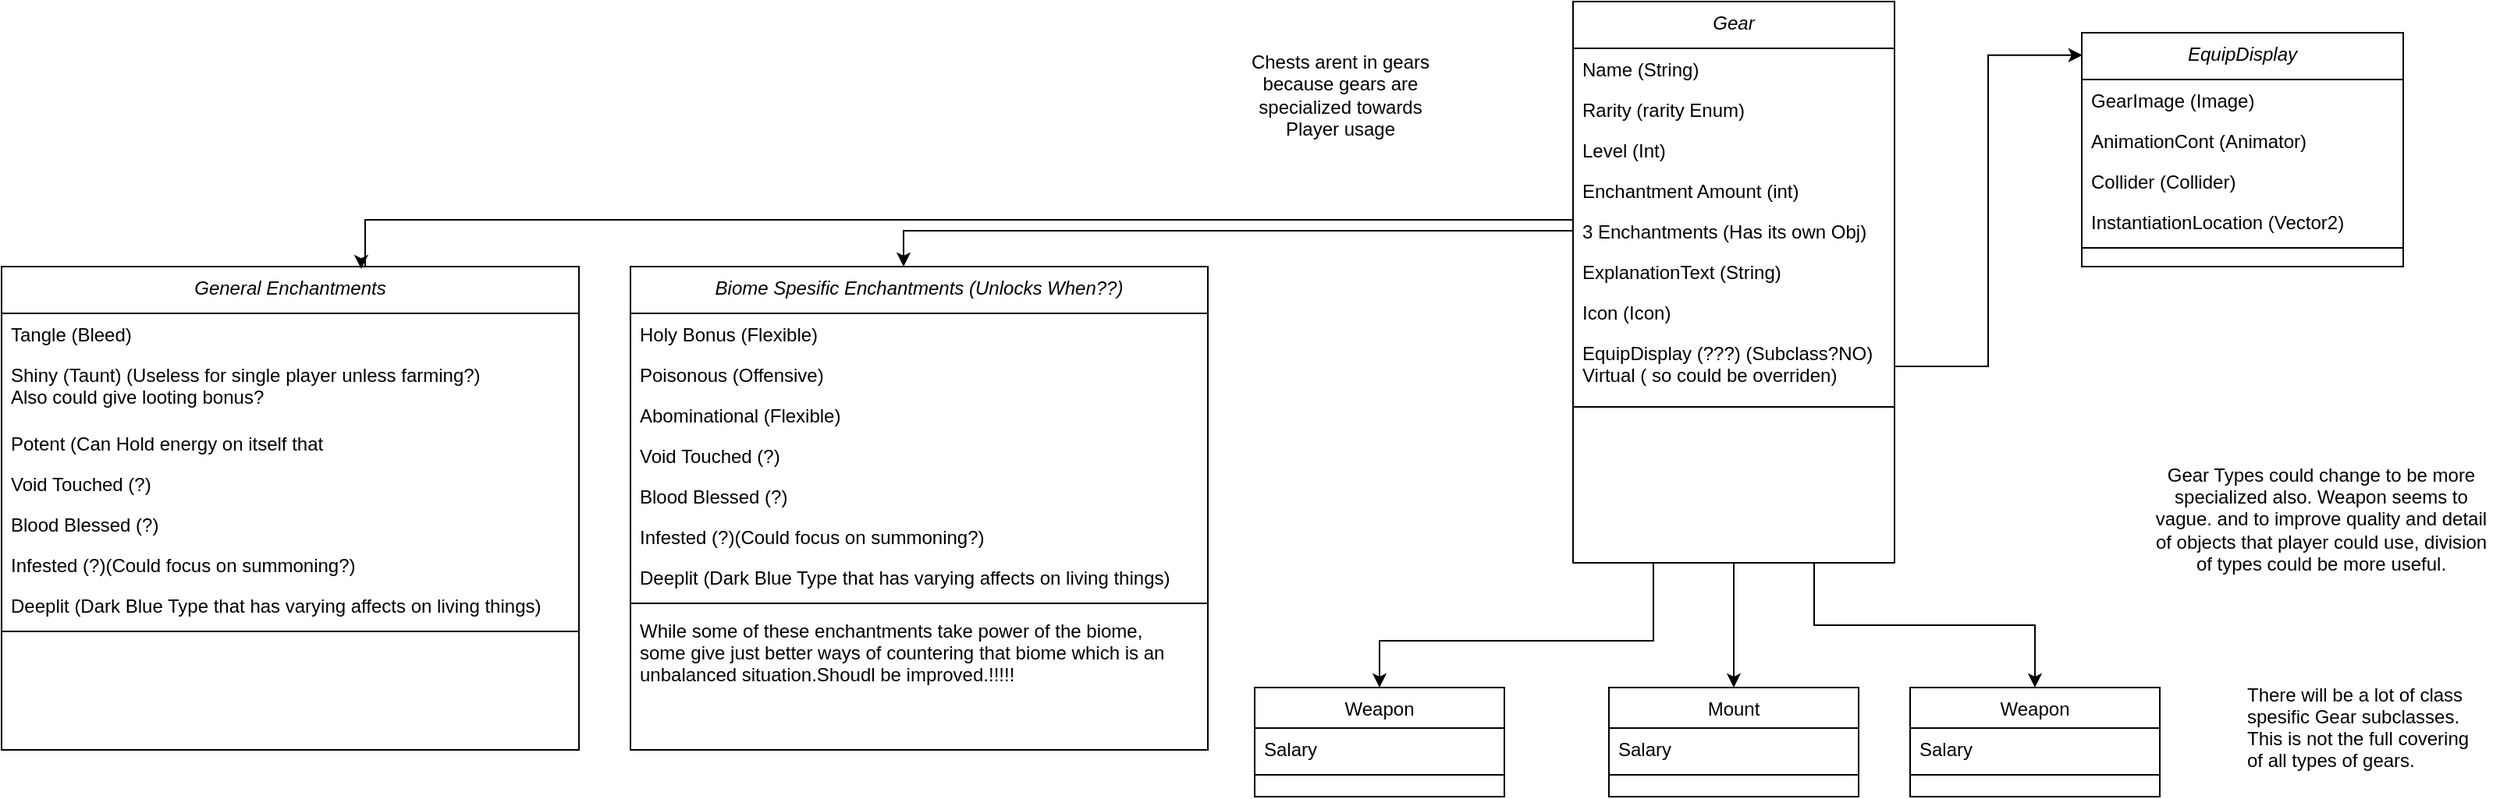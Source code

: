 <mxfile version="20.2.7" type="device"><diagram id="C5RBs43oDa-KdzZeNtuy" name="Page-1"><mxGraphModel dx="1876" dy="896" grid="1" gridSize="10" guides="1" tooltips="1" connect="1" arrows="1" fold="1" page="1" pageScale="1" pageWidth="827" pageHeight="1169" math="0" shadow="0"><root><mxCell id="WIyWlLk6GJQsqaUBKTNV-0"/><mxCell id="WIyWlLk6GJQsqaUBKTNV-1" parent="WIyWlLk6GJQsqaUBKTNV-0"/><mxCell id="VL831ayojsK7lR_ujdwO-0" style="edgeStyle=orthogonalEdgeStyle;rounded=0;orthogonalLoop=1;jettySize=auto;html=1;entryX=0.5;entryY=0;entryDx=0;entryDy=0;exitX=0.25;exitY=1;exitDx=0;exitDy=0;" parent="WIyWlLk6GJQsqaUBKTNV-1" source="zkfFHV4jXpPFQw0GAbJ--0" target="zkfFHV4jXpPFQw0GAbJ--13" edge="1"><mxGeometry relative="1" as="geometry"><Array as="points"><mxPoint x="276" y="430"/><mxPoint x="100" y="430"/></Array></mxGeometry></mxCell><mxCell id="VL831ayojsK7lR_ujdwO-4" style="edgeStyle=orthogonalEdgeStyle;rounded=0;orthogonalLoop=1;jettySize=auto;html=1;exitX=0.5;exitY=1;exitDx=0;exitDy=0;" parent="WIyWlLk6GJQsqaUBKTNV-1" source="zkfFHV4jXpPFQw0GAbJ--0" target="VL831ayojsK7lR_ujdwO-1" edge="1"><mxGeometry relative="1" as="geometry"/></mxCell><mxCell id="VL831ayojsK7lR_ujdwO-8" style="edgeStyle=orthogonalEdgeStyle;rounded=0;orthogonalLoop=1;jettySize=auto;html=1;exitX=0.75;exitY=1;exitDx=0;exitDy=0;entryX=0.5;entryY=0;entryDx=0;entryDy=0;" parent="WIyWlLk6GJQsqaUBKTNV-1" source="zkfFHV4jXpPFQw0GAbJ--0" target="VL831ayojsK7lR_ujdwO-5" edge="1"><mxGeometry relative="1" as="geometry"/></mxCell><object label="Gear&#10;" Gear="Gear" id="zkfFHV4jXpPFQw0GAbJ--0"><mxCell style="swimlane;fontStyle=2;align=center;verticalAlign=top;childLayout=stackLayout;horizontal=1;startSize=30;horizontalStack=0;resizeParent=1;resizeLast=0;collapsible=1;marginBottom=0;rounded=0;shadow=0;strokeWidth=1;strokeColor=default;" parent="WIyWlLk6GJQsqaUBKTNV-1" vertex="1"><mxGeometry x="224" y="20" width="206" height="360" as="geometry"><mxRectangle x="224" y="20" width="160" height="26" as="alternateBounds"/></mxGeometry></mxCell></object><mxCell id="zkfFHV4jXpPFQw0GAbJ--1" value="Name (String)" style="text;align=left;verticalAlign=top;spacingLeft=4;spacingRight=4;overflow=hidden;rotatable=0;points=[[0,0.5],[1,0.5]];portConstraint=eastwest;" parent="zkfFHV4jXpPFQw0GAbJ--0" vertex="1"><mxGeometry y="30" width="206" height="26" as="geometry"/></mxCell><mxCell id="zkfFHV4jXpPFQw0GAbJ--2" value="Rarity (rarity Enum)" style="text;align=left;verticalAlign=top;spacingLeft=4;spacingRight=4;overflow=hidden;rotatable=0;points=[[0,0.5],[1,0.5]];portConstraint=eastwest;rounded=0;shadow=0;html=0;" parent="zkfFHV4jXpPFQw0GAbJ--0" vertex="1"><mxGeometry y="56" width="206" height="26" as="geometry"/></mxCell><mxCell id="zkfFHV4jXpPFQw0GAbJ--3" value="Level (Int)&#10;" style="text;align=left;verticalAlign=top;spacingLeft=4;spacingRight=4;overflow=hidden;rotatable=0;points=[[0,0.5],[1,0.5]];portConstraint=eastwest;rounded=0;shadow=0;html=0;" parent="zkfFHV4jXpPFQw0GAbJ--0" vertex="1"><mxGeometry y="82" width="206" height="26" as="geometry"/></mxCell><mxCell id="bv85904IFBHZVtBtFEGu-0" value="Enchantment Amount (int)" style="text;align=left;verticalAlign=top;spacingLeft=4;spacingRight=4;overflow=hidden;rotatable=0;points=[[0,0.5],[1,0.5]];portConstraint=eastwest;" parent="zkfFHV4jXpPFQw0GAbJ--0" vertex="1"><mxGeometry y="108" width="206" height="26" as="geometry"/></mxCell><mxCell id="zkfFHV4jXpPFQw0GAbJ--5" value="3 Enchantments (Has its own Obj)" style="text;align=left;verticalAlign=top;spacingLeft=4;spacingRight=4;overflow=hidden;rotatable=0;points=[[0,0.5],[1,0.5]];portConstraint=eastwest;" parent="zkfFHV4jXpPFQw0GAbJ--0" vertex="1"><mxGeometry y="134" width="206" height="26" as="geometry"/></mxCell><mxCell id="AMGjMc515zArCma9FNMv-1" value="ExplanationText (String)&#10;" style="text;align=left;verticalAlign=top;spacingLeft=4;spacingRight=4;overflow=hidden;rotatable=0;points=[[0,0.5],[1,0.5]];portConstraint=eastwest;" parent="zkfFHV4jXpPFQw0GAbJ--0" vertex="1"><mxGeometry y="160" width="206" height="26" as="geometry"/></mxCell><mxCell id="AMGjMc515zArCma9FNMv-3" value="Icon (Icon)" style="text;align=left;verticalAlign=top;spacingLeft=4;spacingRight=4;overflow=hidden;rotatable=0;points=[[0,0.5],[1,0.5]];portConstraint=eastwest;" parent="zkfFHV4jXpPFQw0GAbJ--0" vertex="1"><mxGeometry y="186" width="206" height="26" as="geometry"/></mxCell><mxCell id="AMGjMc515zArCma9FNMv-4" value="EquipDisplay (???) (Subclass?NO)&#10;Virtual ( so could be overriden)&#10;" style="text;align=left;verticalAlign=top;spacingLeft=4;spacingRight=4;overflow=hidden;rotatable=0;points=[[0,0.5],[1,0.5]];portConstraint=eastwest;" parent="zkfFHV4jXpPFQw0GAbJ--0" vertex="1"><mxGeometry y="212" width="206" height="44" as="geometry"/></mxCell><mxCell id="zkfFHV4jXpPFQw0GAbJ--4" value="" style="line;html=1;strokeWidth=1;align=left;verticalAlign=middle;spacingTop=-1;spacingLeft=3;spacingRight=3;rotatable=0;labelPosition=right;points=[];portConstraint=eastwest;" parent="zkfFHV4jXpPFQw0GAbJ--0" vertex="1"><mxGeometry y="256" width="206" height="8" as="geometry"/></mxCell><mxCell id="zkfFHV4jXpPFQw0GAbJ--13" value="Weapon" style="swimlane;fontStyle=0;align=center;verticalAlign=top;childLayout=stackLayout;horizontal=1;startSize=26;horizontalStack=0;resizeParent=1;resizeLast=0;collapsible=1;marginBottom=0;rounded=0;shadow=0;strokeWidth=1;" parent="WIyWlLk6GJQsqaUBKTNV-1" vertex="1"><mxGeometry x="20" y="460" width="160" height="70" as="geometry"><mxRectangle x="340" y="380" width="170" height="26" as="alternateBounds"/></mxGeometry></mxCell><mxCell id="zkfFHV4jXpPFQw0GAbJ--14" value="Salary" style="text;align=left;verticalAlign=top;spacingLeft=4;spacingRight=4;overflow=hidden;rotatable=0;points=[[0,0.5],[1,0.5]];portConstraint=eastwest;" parent="zkfFHV4jXpPFQw0GAbJ--13" vertex="1"><mxGeometry y="26" width="160" height="26" as="geometry"/></mxCell><mxCell id="zkfFHV4jXpPFQw0GAbJ--15" value="" style="line;html=1;strokeWidth=1;align=left;verticalAlign=middle;spacingTop=-1;spacingLeft=3;spacingRight=3;rotatable=0;labelPosition=right;points=[];portConstraint=eastwest;" parent="zkfFHV4jXpPFQw0GAbJ--13" vertex="1"><mxGeometry y="52" width="160" height="8" as="geometry"/></mxCell><mxCell id="AMGjMc515zArCma9FNMv-5" style="edgeStyle=orthogonalEdgeStyle;rounded=0;orthogonalLoop=1;jettySize=auto;html=1;entryX=0.002;entryY=0.096;entryDx=0;entryDy=0;entryPerimeter=0;" parent="WIyWlLk6GJQsqaUBKTNV-1" source="AMGjMc515zArCma9FNMv-4" target="AMGjMc515zArCma9FNMv-10" edge="1"><mxGeometry relative="1" as="geometry"><mxPoint x="540" y="219" as="targetPoint"/></mxGeometry></mxCell><object label="EquipDisplay&#10;" Gear="Gear" id="AMGjMc515zArCma9FNMv-10"><mxCell style="swimlane;fontStyle=2;align=center;verticalAlign=top;childLayout=stackLayout;horizontal=1;startSize=30;horizontalStack=0;resizeParent=1;resizeLast=0;collapsible=1;marginBottom=0;rounded=0;shadow=0;strokeWidth=1;strokeColor=default;" parent="WIyWlLk6GJQsqaUBKTNV-1" vertex="1"><mxGeometry x="550" y="40" width="206" height="150" as="geometry"><mxRectangle x="224" y="20" width="160" height="26" as="alternateBounds"/></mxGeometry></mxCell></object><mxCell id="AMGjMc515zArCma9FNMv-11" value="GearImage (Image)" style="text;align=left;verticalAlign=top;spacingLeft=4;spacingRight=4;overflow=hidden;rotatable=0;points=[[0,0.5],[1,0.5]];portConstraint=eastwest;" parent="AMGjMc515zArCma9FNMv-10" vertex="1"><mxGeometry y="30" width="206" height="26" as="geometry"/></mxCell><mxCell id="AMGjMc515zArCma9FNMv-12" value="AnimationCont (Animator)" style="text;align=left;verticalAlign=top;spacingLeft=4;spacingRight=4;overflow=hidden;rotatable=0;points=[[0,0.5],[1,0.5]];portConstraint=eastwest;rounded=0;shadow=0;html=0;" parent="AMGjMc515zArCma9FNMv-10" vertex="1"><mxGeometry y="56" width="206" height="26" as="geometry"/></mxCell><mxCell id="AMGjMc515zArCma9FNMv-13" value="Collider (Collider)" style="text;align=left;verticalAlign=top;spacingLeft=4;spacingRight=4;overflow=hidden;rotatable=0;points=[[0,0.5],[1,0.5]];portConstraint=eastwest;rounded=0;shadow=0;html=0;" parent="AMGjMc515zArCma9FNMv-10" vertex="1"><mxGeometry y="82" width="206" height="26" as="geometry"/></mxCell><mxCell id="AMGjMc515zArCma9FNMv-14" value="InstantiationLocation (Vector2)" style="text;align=left;verticalAlign=top;spacingLeft=4;spacingRight=4;overflow=hidden;rotatable=0;points=[[0,0.5],[1,0.5]];portConstraint=eastwest;" parent="AMGjMc515zArCma9FNMv-10" vertex="1"><mxGeometry y="108" width="206" height="26" as="geometry"/></mxCell><mxCell id="AMGjMc515zArCma9FNMv-18" value="" style="line;html=1;strokeWidth=1;align=left;verticalAlign=middle;spacingTop=-1;spacingLeft=3;spacingRight=3;rotatable=0;labelPosition=right;points=[];portConstraint=eastwest;" parent="AMGjMc515zArCma9FNMv-10" vertex="1"><mxGeometry y="134" width="206" height="8" as="geometry"/></mxCell><mxCell id="VL831ayojsK7lR_ujdwO-1" value="Mount" style="swimlane;fontStyle=0;align=center;verticalAlign=top;childLayout=stackLayout;horizontal=1;startSize=26;horizontalStack=0;resizeParent=1;resizeLast=0;collapsible=1;marginBottom=0;rounded=0;shadow=0;strokeWidth=1;" parent="WIyWlLk6GJQsqaUBKTNV-1" vertex="1"><mxGeometry x="247" y="460" width="160" height="70" as="geometry"><mxRectangle x="340" y="380" width="170" height="26" as="alternateBounds"/></mxGeometry></mxCell><mxCell id="VL831ayojsK7lR_ujdwO-2" value="Salary" style="text;align=left;verticalAlign=top;spacingLeft=4;spacingRight=4;overflow=hidden;rotatable=0;points=[[0,0.5],[1,0.5]];portConstraint=eastwest;" parent="VL831ayojsK7lR_ujdwO-1" vertex="1"><mxGeometry y="26" width="160" height="26" as="geometry"/></mxCell><mxCell id="VL831ayojsK7lR_ujdwO-3" value="" style="line;html=1;strokeWidth=1;align=left;verticalAlign=middle;spacingTop=-1;spacingLeft=3;spacingRight=3;rotatable=0;labelPosition=right;points=[];portConstraint=eastwest;" parent="VL831ayojsK7lR_ujdwO-1" vertex="1"><mxGeometry y="52" width="160" height="8" as="geometry"/></mxCell><mxCell id="VL831ayojsK7lR_ujdwO-5" value="Weapon" style="swimlane;fontStyle=0;align=center;verticalAlign=top;childLayout=stackLayout;horizontal=1;startSize=26;horizontalStack=0;resizeParent=1;resizeLast=0;collapsible=1;marginBottom=0;rounded=0;shadow=0;strokeWidth=1;" parent="WIyWlLk6GJQsqaUBKTNV-1" vertex="1"><mxGeometry x="440" y="460" width="160" height="70" as="geometry"><mxRectangle x="340" y="380" width="170" height="26" as="alternateBounds"/></mxGeometry></mxCell><mxCell id="VL831ayojsK7lR_ujdwO-6" value="Salary" style="text;align=left;verticalAlign=top;spacingLeft=4;spacingRight=4;overflow=hidden;rotatable=0;points=[[0,0.5],[1,0.5]];portConstraint=eastwest;" parent="VL831ayojsK7lR_ujdwO-5" vertex="1"><mxGeometry y="26" width="160" height="26" as="geometry"/></mxCell><mxCell id="VL831ayojsK7lR_ujdwO-7" value="" style="line;html=1;strokeWidth=1;align=left;verticalAlign=middle;spacingTop=-1;spacingLeft=3;spacingRight=3;rotatable=0;labelPosition=right;points=[];portConstraint=eastwest;" parent="VL831ayojsK7lR_ujdwO-5" vertex="1"><mxGeometry y="52" width="160" height="8" as="geometry"/></mxCell><mxCell id="VL831ayojsK7lR_ujdwO-9" value="Chests arent in gears because gears are specialized towards Player usage" style="text;html=1;strokeColor=none;fillColor=none;align=center;verticalAlign=middle;whiteSpace=wrap;rounded=0;" parent="WIyWlLk6GJQsqaUBKTNV-1" vertex="1"><mxGeometry x="10" y="20" width="130" height="120" as="geometry"/></mxCell><mxCell id="VL831ayojsK7lR_ujdwO-10" value="There will be a lot of class&#10;spesific Gear subclasses.&#10;This is not the full covering&#10;of all types of gears." style="text;strokeColor=none;fillColor=none;align=left;verticalAlign=middle;spacingLeft=4;spacingRight=4;overflow=hidden;points=[[0,0.5],[1,0.5]];portConstraint=eastwest;rotatable=0;" parent="WIyWlLk6GJQsqaUBKTNV-1" vertex="1"><mxGeometry x="650" y="440" width="160" height="90" as="geometry"/></mxCell><mxCell id="VL831ayojsK7lR_ujdwO-11" value="Gear Types could change to be more specialized also. Weapon seems to vague. and to improve quality and detail of objects that player could use, division of types could be more useful." style="text;html=1;strokeColor=none;fillColor=none;align=center;verticalAlign=middle;whiteSpace=wrap;rounded=0;" parent="WIyWlLk6GJQsqaUBKTNV-1" vertex="1"><mxGeometry x="590" y="280" width="227" height="143" as="geometry"/></mxCell><object label="Biome Spesific Enchantments (Unlocks When??)" Gear="Gear" id="YO8JPRAYoweNdfCEtBaE-1"><mxCell style="swimlane;fontStyle=2;align=center;verticalAlign=top;childLayout=stackLayout;horizontal=1;startSize=30;horizontalStack=0;resizeParent=1;resizeLast=0;collapsible=1;marginBottom=0;rounded=0;shadow=0;strokeWidth=1;strokeColor=default;" parent="WIyWlLk6GJQsqaUBKTNV-1" vertex="1"><mxGeometry x="-380" y="190" width="370" height="310" as="geometry"><mxRectangle x="224" y="20" width="160" height="26" as="alternateBounds"/></mxGeometry></mxCell></object><mxCell id="YO8JPRAYoweNdfCEtBaE-2" value="Holy Bonus (Flexible)" style="text;align=left;verticalAlign=top;spacingLeft=4;spacingRight=4;overflow=hidden;rotatable=0;points=[[0,0.5],[1,0.5]];portConstraint=eastwest;" parent="YO8JPRAYoweNdfCEtBaE-1" vertex="1"><mxGeometry y="30" width="370" height="26" as="geometry"/></mxCell><mxCell id="YO8JPRAYoweNdfCEtBaE-9" value="Poisonous (Offensive)" style="text;align=left;verticalAlign=top;spacingLeft=4;spacingRight=4;overflow=hidden;rotatable=0;points=[[0,0.5],[1,0.5]];portConstraint=eastwest;" parent="YO8JPRAYoweNdfCEtBaE-1" vertex="1"><mxGeometry y="56" width="370" height="26" as="geometry"/></mxCell><mxCell id="YO8JPRAYoweNdfCEtBaE-10" value="Abominational (Flexible)" style="text;align=left;verticalAlign=top;spacingLeft=4;spacingRight=4;overflow=hidden;rotatable=0;points=[[0,0.5],[1,0.5]];portConstraint=eastwest;" parent="YO8JPRAYoweNdfCEtBaE-1" vertex="1"><mxGeometry y="82" width="370" height="26" as="geometry"/></mxCell><mxCell id="YO8JPRAYoweNdfCEtBaE-11" value="Void Touched (?)" style="text;align=left;verticalAlign=top;spacingLeft=4;spacingRight=4;overflow=hidden;rotatable=0;points=[[0,0.5],[1,0.5]];portConstraint=eastwest;" parent="YO8JPRAYoweNdfCEtBaE-1" vertex="1"><mxGeometry y="108" width="370" height="26" as="geometry"/></mxCell><mxCell id="YO8JPRAYoweNdfCEtBaE-12" value="Blood Blessed (?)" style="text;align=left;verticalAlign=top;spacingLeft=4;spacingRight=4;overflow=hidden;rotatable=0;points=[[0,0.5],[1,0.5]];portConstraint=eastwest;" parent="YO8JPRAYoweNdfCEtBaE-1" vertex="1"><mxGeometry y="134" width="370" height="26" as="geometry"/></mxCell><mxCell id="YO8JPRAYoweNdfCEtBaE-13" value="Infested (?)(Could focus on summoning?)" style="text;align=left;verticalAlign=top;spacingLeft=4;spacingRight=4;overflow=hidden;rotatable=0;points=[[0,0.5],[1,0.5]];portConstraint=eastwest;" parent="YO8JPRAYoweNdfCEtBaE-1" vertex="1"><mxGeometry y="160" width="370" height="26" as="geometry"/></mxCell><mxCell id="YO8JPRAYoweNdfCEtBaE-14" value="Deeplit (Dark Blue Type that has varying affects on living things)" style="text;align=left;verticalAlign=top;spacingLeft=4;spacingRight=4;overflow=hidden;rotatable=0;points=[[0,0.5],[1,0.5]];portConstraint=eastwest;" parent="YO8JPRAYoweNdfCEtBaE-1" vertex="1"><mxGeometry y="186" width="370" height="26" as="geometry"/></mxCell><mxCell id="YO8JPRAYoweNdfCEtBaE-6" value="" style="line;html=1;strokeWidth=1;align=left;verticalAlign=middle;spacingTop=-1;spacingLeft=3;spacingRight=3;rotatable=0;labelPosition=right;points=[];portConstraint=eastwest;" parent="YO8JPRAYoweNdfCEtBaE-1" vertex="1"><mxGeometry y="212" width="370" height="8" as="geometry"/></mxCell><mxCell id="0nBcD4evUJY8OoghuQIv-40" value="While some of these enchantments take power of the biome,&#10;some give just better ways of countering that biome which is an &#10;unbalanced situation.Shoudl be improved.!!!!!" style="text;align=left;verticalAlign=top;spacingLeft=4;spacingRight=4;overflow=hidden;rotatable=0;points=[[0,0.5],[1,0.5]];portConstraint=eastwest;" vertex="1" parent="YO8JPRAYoweNdfCEtBaE-1"><mxGeometry y="220" width="370" height="50" as="geometry"/></mxCell><mxCell id="YO8JPRAYoweNdfCEtBaE-7" style="edgeStyle=orthogonalEdgeStyle;rounded=0;orthogonalLoop=1;jettySize=auto;html=1;exitX=0;exitY=0.5;exitDx=0;exitDy=0;entryX=0.473;entryY=0;entryDx=0;entryDy=0;entryPerimeter=0;" parent="WIyWlLk6GJQsqaUBKTNV-1" source="zkfFHV4jXpPFQw0GAbJ--5" target="YO8JPRAYoweNdfCEtBaE-1" edge="1"><mxGeometry relative="1" as="geometry"><Array as="points"><mxPoint x="-205" y="167"/></Array><mxPoint x="-205" y="180" as="targetPoint"/></mxGeometry></mxCell><object label="General Enchantments" Gear="Gear" id="0nBcD4evUJY8OoghuQIv-4"><mxCell style="swimlane;fontStyle=2;align=center;verticalAlign=top;childLayout=stackLayout;horizontal=1;startSize=30;horizontalStack=0;resizeParent=1;resizeLast=0;collapsible=1;marginBottom=0;rounded=0;shadow=0;strokeWidth=1;strokeColor=default;" vertex="1" parent="WIyWlLk6GJQsqaUBKTNV-1"><mxGeometry x="-783" y="190" width="370" height="310" as="geometry"><mxRectangle x="224" y="20" width="160" height="26" as="alternateBounds"/></mxGeometry></mxCell></object><mxCell id="0nBcD4evUJY8OoghuQIv-5" value="Tangle (Bleed)" style="text;align=left;verticalAlign=top;spacingLeft=4;spacingRight=4;overflow=hidden;rotatable=0;points=[[0,0.5],[1,0.5]];portConstraint=eastwest;" vertex="1" parent="0nBcD4evUJY8OoghuQIv-4"><mxGeometry y="30" width="370" height="26" as="geometry"/></mxCell><mxCell id="0nBcD4evUJY8OoghuQIv-6" value="Shiny (Taunt) (Useless for single player unless farming?)&#10;Also could give looting bonus?" style="text;align=left;verticalAlign=top;spacingLeft=4;spacingRight=4;overflow=hidden;rotatable=0;points=[[0,0.5],[1,0.5]];portConstraint=eastwest;" vertex="1" parent="0nBcD4evUJY8OoghuQIv-4"><mxGeometry y="56" width="370" height="44" as="geometry"/></mxCell><mxCell id="0nBcD4evUJY8OoghuQIv-7" value="Potent (Can Hold energy on itself that" style="text;align=left;verticalAlign=top;spacingLeft=4;spacingRight=4;overflow=hidden;rotatable=0;points=[[0,0.5],[1,0.5]];portConstraint=eastwest;" vertex="1" parent="0nBcD4evUJY8OoghuQIv-4"><mxGeometry y="100" width="370" height="26" as="geometry"/></mxCell><mxCell id="0nBcD4evUJY8OoghuQIv-8" value="Void Touched (?)" style="text;align=left;verticalAlign=top;spacingLeft=4;spacingRight=4;overflow=hidden;rotatable=0;points=[[0,0.5],[1,0.5]];portConstraint=eastwest;" vertex="1" parent="0nBcD4evUJY8OoghuQIv-4"><mxGeometry y="126" width="370" height="26" as="geometry"/></mxCell><mxCell id="0nBcD4evUJY8OoghuQIv-9" value="Blood Blessed (?)" style="text;align=left;verticalAlign=top;spacingLeft=4;spacingRight=4;overflow=hidden;rotatable=0;points=[[0,0.5],[1,0.5]];portConstraint=eastwest;" vertex="1" parent="0nBcD4evUJY8OoghuQIv-4"><mxGeometry y="152" width="370" height="26" as="geometry"/></mxCell><mxCell id="0nBcD4evUJY8OoghuQIv-10" value="Infested (?)(Could focus on summoning?)" style="text;align=left;verticalAlign=top;spacingLeft=4;spacingRight=4;overflow=hidden;rotatable=0;points=[[0,0.5],[1,0.5]];portConstraint=eastwest;" vertex="1" parent="0nBcD4evUJY8OoghuQIv-4"><mxGeometry y="178" width="370" height="26" as="geometry"/></mxCell><mxCell id="0nBcD4evUJY8OoghuQIv-11" value="Deeplit (Dark Blue Type that has varying affects on living things)" style="text;align=left;verticalAlign=top;spacingLeft=4;spacingRight=4;overflow=hidden;rotatable=0;points=[[0,0.5],[1,0.5]];portConstraint=eastwest;" vertex="1" parent="0nBcD4evUJY8OoghuQIv-4"><mxGeometry y="204" width="370" height="26" as="geometry"/></mxCell><mxCell id="0nBcD4evUJY8OoghuQIv-12" value="" style="line;html=1;strokeWidth=1;align=left;verticalAlign=middle;spacingTop=-1;spacingLeft=3;spacingRight=3;rotatable=0;labelPosition=right;points=[];portConstraint=eastwest;" vertex="1" parent="0nBcD4evUJY8OoghuQIv-4"><mxGeometry y="230" width="370" height="8" as="geometry"/></mxCell><mxCell id="0nBcD4evUJY8OoghuQIv-39" style="edgeStyle=orthogonalEdgeStyle;rounded=0;orthogonalLoop=1;jettySize=auto;html=1;exitX=0;exitY=0.5;exitDx=0;exitDy=0;entryX=0.623;entryY=0.005;entryDx=0;entryDy=0;entryPerimeter=0;" edge="1" parent="WIyWlLk6GJQsqaUBKTNV-1" target="0nBcD4evUJY8OoghuQIv-4"><mxGeometry relative="1" as="geometry"><Array as="points"><mxPoint x="224" y="160"/><mxPoint x="-550" y="160"/><mxPoint x="-550" y="190"/><mxPoint x="-552" y="190"/></Array><mxPoint x="224" y="167" as="sourcePoint"/><mxPoint x="-204.99" y="190" as="targetPoint"/></mxGeometry></mxCell></root></mxGraphModel></diagram></mxfile>
